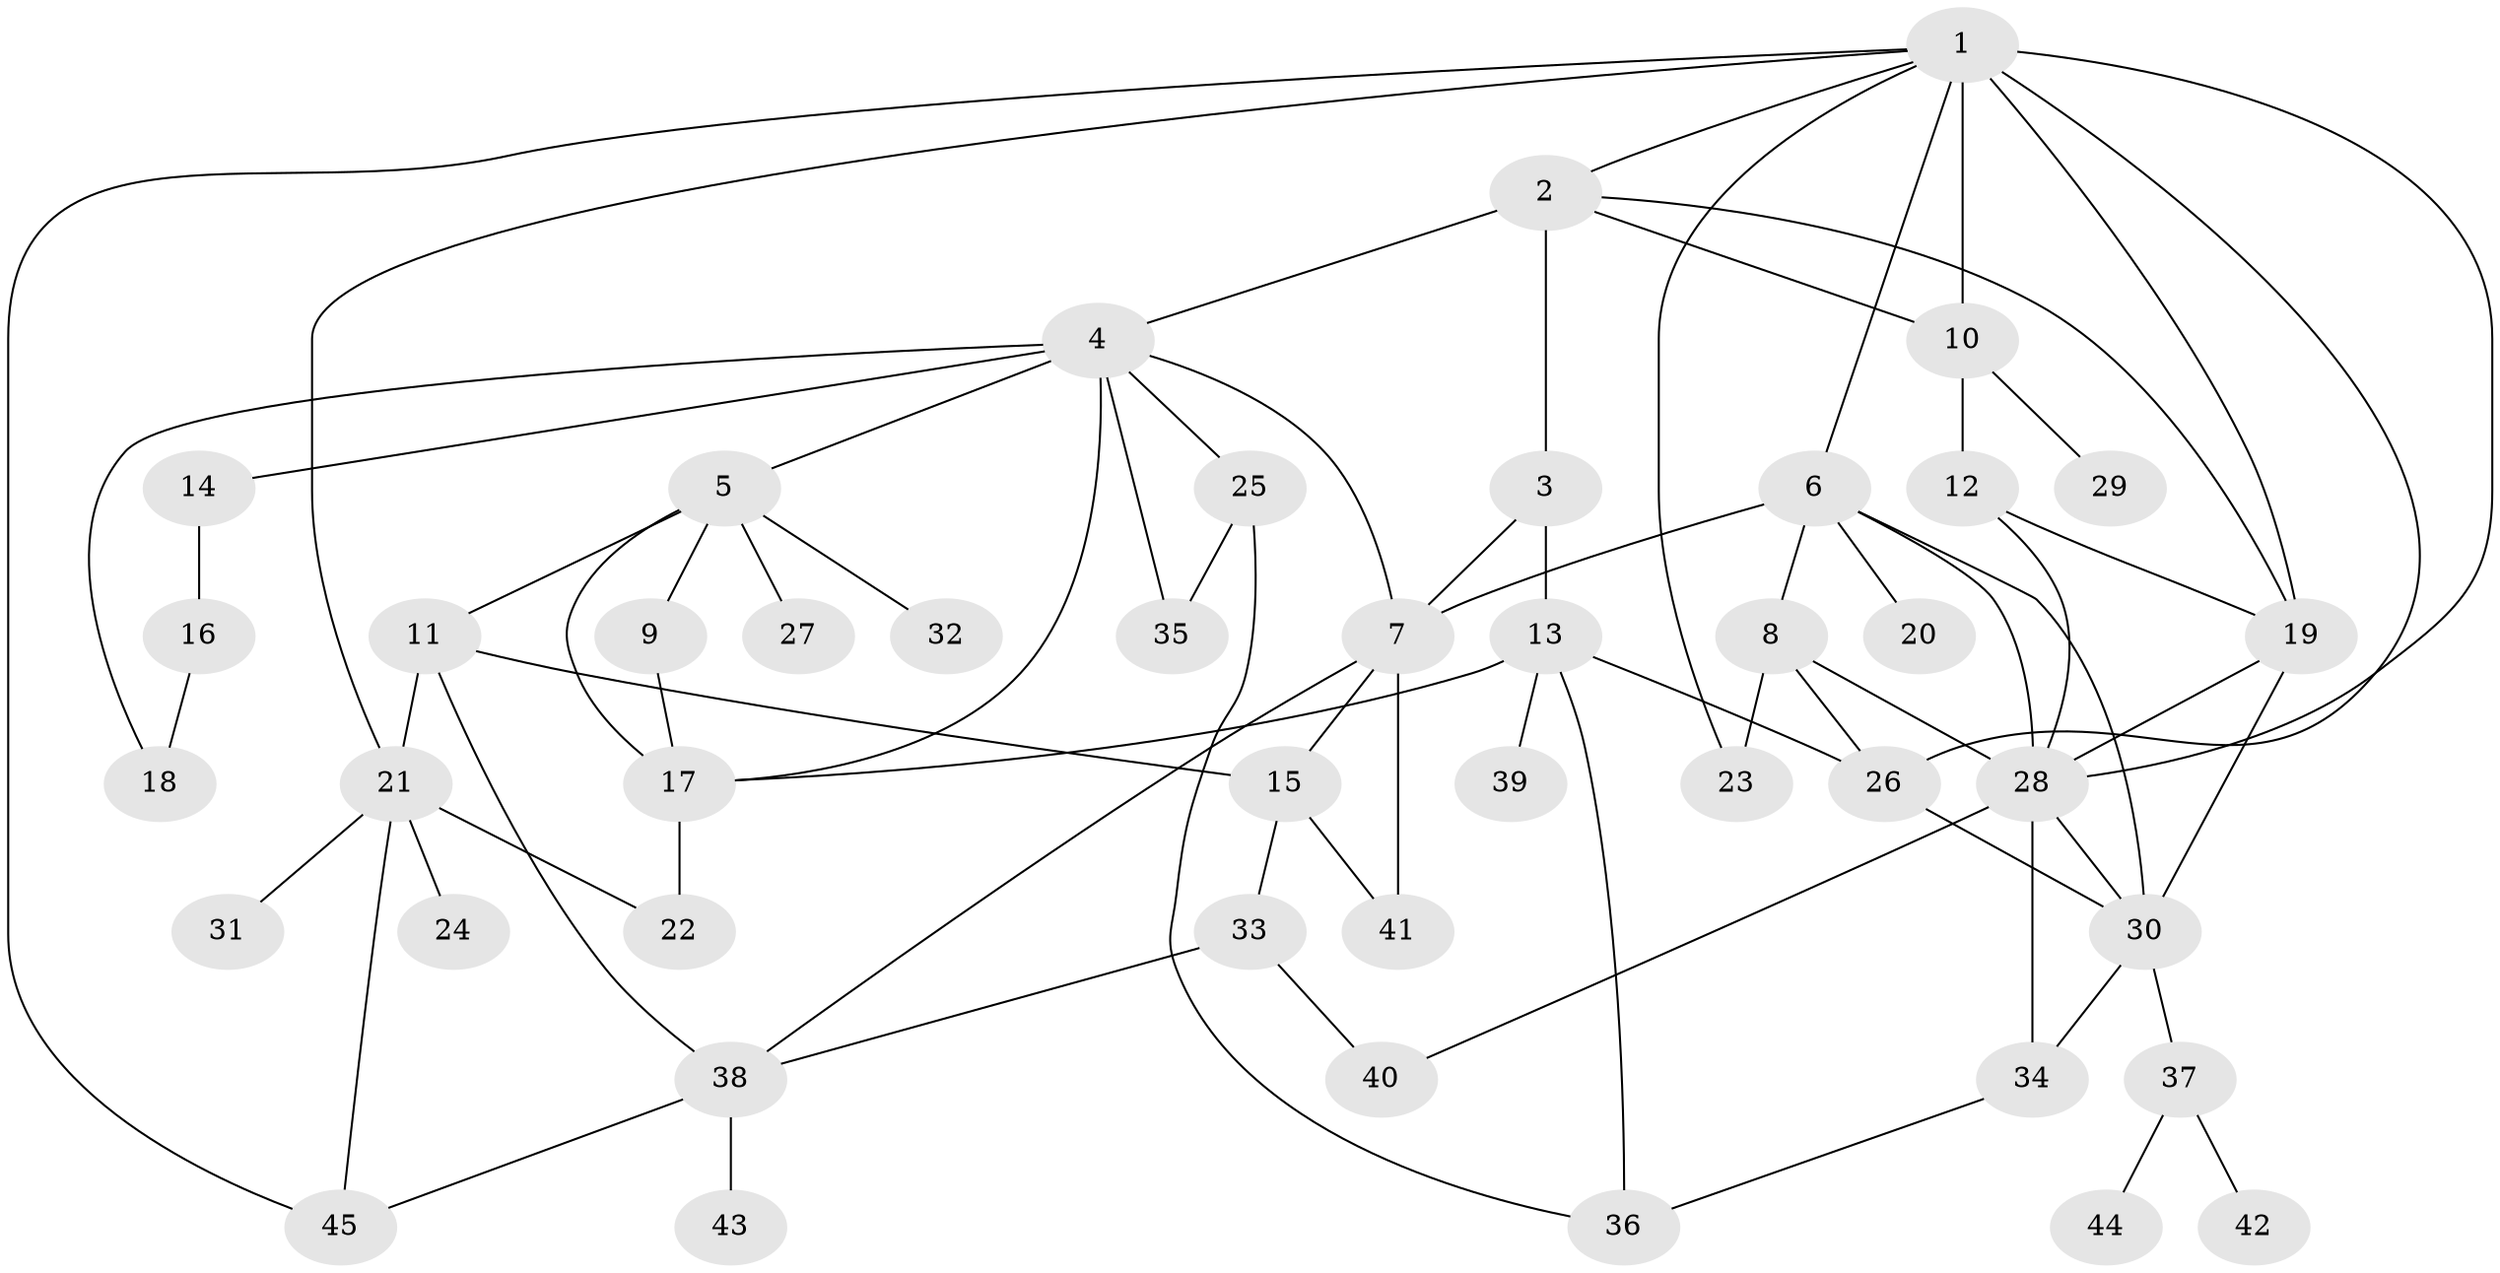 // original degree distribution, {5: 0.07777777777777778, 6: 0.044444444444444446, 4: 0.13333333333333333, 1: 0.26666666666666666, 9: 0.011111111111111112, 7: 0.03333333333333333, 3: 0.1, 2: 0.3333333333333333}
// Generated by graph-tools (version 1.1) at 2025/34/03/09/25 02:34:33]
// undirected, 45 vertices, 76 edges
graph export_dot {
graph [start="1"]
  node [color=gray90,style=filled];
  1;
  2;
  3;
  4;
  5;
  6;
  7;
  8;
  9;
  10;
  11;
  12;
  13;
  14;
  15;
  16;
  17;
  18;
  19;
  20;
  21;
  22;
  23;
  24;
  25;
  26;
  27;
  28;
  29;
  30;
  31;
  32;
  33;
  34;
  35;
  36;
  37;
  38;
  39;
  40;
  41;
  42;
  43;
  44;
  45;
  1 -- 2 [weight=1.0];
  1 -- 6 [weight=1.0];
  1 -- 10 [weight=1.0];
  1 -- 19 [weight=3.0];
  1 -- 21 [weight=1.0];
  1 -- 23 [weight=2.0];
  1 -- 26 [weight=1.0];
  1 -- 28 [weight=2.0];
  1 -- 45 [weight=1.0];
  2 -- 3 [weight=1.0];
  2 -- 4 [weight=1.0];
  2 -- 10 [weight=1.0];
  2 -- 19 [weight=1.0];
  3 -- 7 [weight=1.0];
  3 -- 13 [weight=1.0];
  4 -- 5 [weight=1.0];
  4 -- 7 [weight=1.0];
  4 -- 14 [weight=1.0];
  4 -- 17 [weight=1.0];
  4 -- 18 [weight=1.0];
  4 -- 25 [weight=1.0];
  4 -- 35 [weight=1.0];
  5 -- 9 [weight=1.0];
  5 -- 11 [weight=1.0];
  5 -- 17 [weight=1.0];
  5 -- 27 [weight=1.0];
  5 -- 32 [weight=1.0];
  6 -- 7 [weight=1.0];
  6 -- 8 [weight=1.0];
  6 -- 20 [weight=1.0];
  6 -- 28 [weight=1.0];
  6 -- 30 [weight=1.0];
  7 -- 15 [weight=1.0];
  7 -- 38 [weight=1.0];
  7 -- 41 [weight=1.0];
  8 -- 23 [weight=1.0];
  8 -- 26 [weight=1.0];
  8 -- 28 [weight=1.0];
  9 -- 17 [weight=1.0];
  10 -- 12 [weight=1.0];
  10 -- 29 [weight=1.0];
  11 -- 15 [weight=2.0];
  11 -- 21 [weight=1.0];
  11 -- 38 [weight=1.0];
  12 -- 19 [weight=1.0];
  12 -- 28 [weight=1.0];
  13 -- 17 [weight=1.0];
  13 -- 26 [weight=1.0];
  13 -- 36 [weight=1.0];
  13 -- 39 [weight=1.0];
  14 -- 16 [weight=1.0];
  15 -- 33 [weight=1.0];
  15 -- 41 [weight=1.0];
  16 -- 18 [weight=1.0];
  17 -- 22 [weight=1.0];
  19 -- 28 [weight=1.0];
  19 -- 30 [weight=1.0];
  21 -- 22 [weight=1.0];
  21 -- 24 [weight=1.0];
  21 -- 31 [weight=1.0];
  21 -- 45 [weight=1.0];
  25 -- 35 [weight=1.0];
  25 -- 36 [weight=1.0];
  26 -- 30 [weight=1.0];
  28 -- 30 [weight=1.0];
  28 -- 34 [weight=3.0];
  28 -- 40 [weight=1.0];
  30 -- 34 [weight=1.0];
  30 -- 37 [weight=1.0];
  33 -- 38 [weight=1.0];
  33 -- 40 [weight=1.0];
  34 -- 36 [weight=1.0];
  37 -- 42 [weight=1.0];
  37 -- 44 [weight=1.0];
  38 -- 43 [weight=1.0];
  38 -- 45 [weight=1.0];
}
